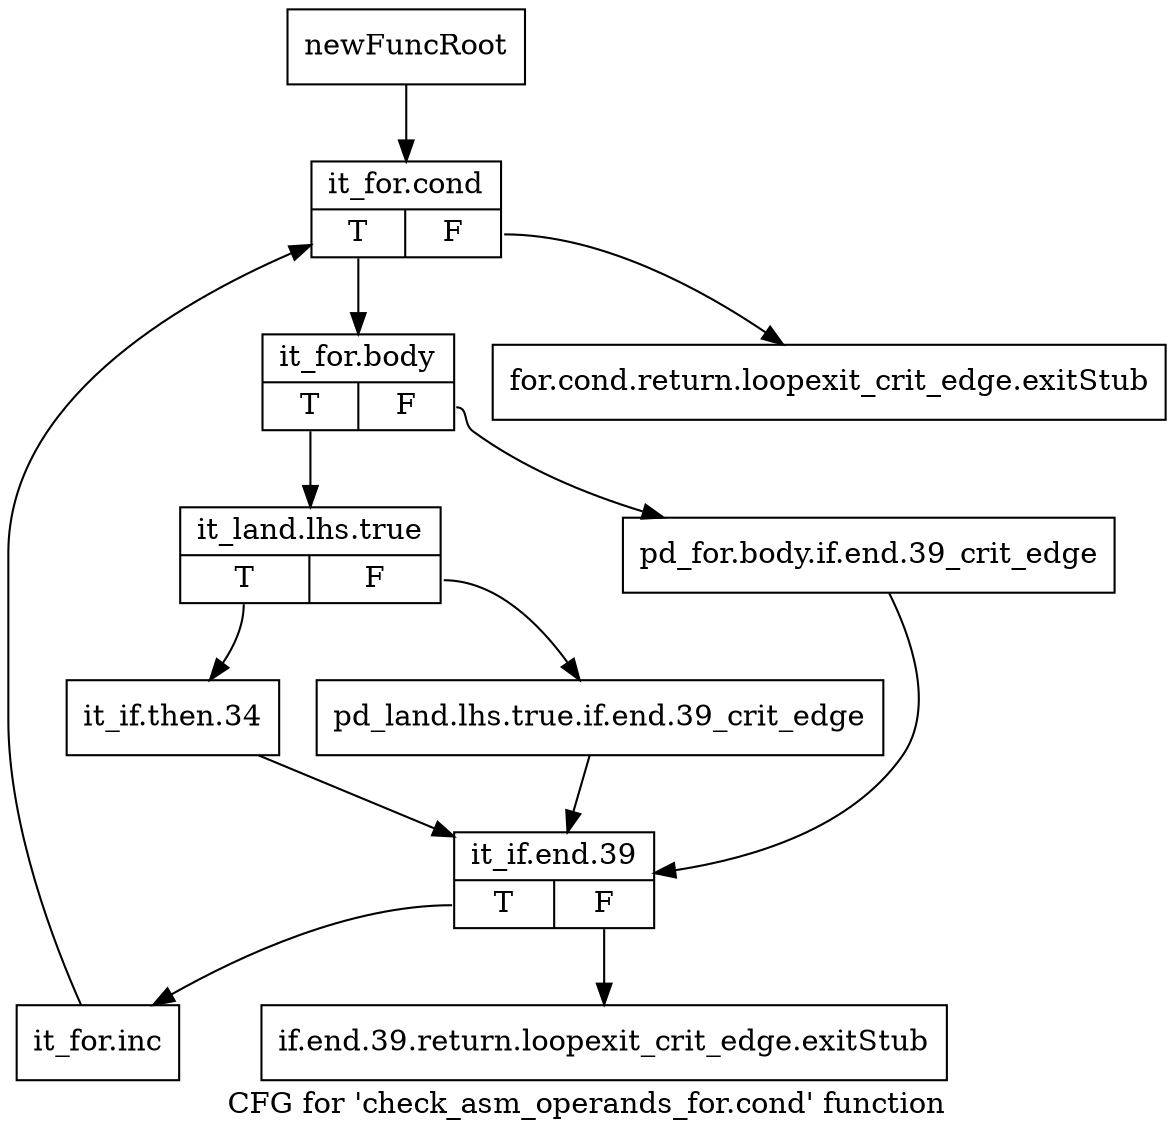 digraph "CFG for 'check_asm_operands_for.cond' function" {
	label="CFG for 'check_asm_operands_for.cond' function";

	Node0xb825d00 [shape=record,label="{newFuncRoot}"];
	Node0xb825d00 -> Node0xb825df0;
	Node0xb825d50 [shape=record,label="{for.cond.return.loopexit_crit_edge.exitStub}"];
	Node0xb825da0 [shape=record,label="{if.end.39.return.loopexit_crit_edge.exitStub}"];
	Node0xb825df0 [shape=record,label="{it_for.cond|{<s0>T|<s1>F}}"];
	Node0xb825df0:s0 -> Node0xb825e40;
	Node0xb825df0:s1 -> Node0xb825d50;
	Node0xb825e40 [shape=record,label="{it_for.body|{<s0>T|<s1>F}}"];
	Node0xb825e40:s0 -> Node0xb825ee0;
	Node0xb825e40:s1 -> Node0xb825e90;
	Node0xb825e90 [shape=record,label="{pd_for.body.if.end.39_crit_edge}"];
	Node0xb825e90 -> Node0xb825fd0;
	Node0xb825ee0 [shape=record,label="{it_land.lhs.true|{<s0>T|<s1>F}}"];
	Node0xb825ee0:s0 -> Node0xb825f80;
	Node0xb825ee0:s1 -> Node0xb825f30;
	Node0xb825f30 [shape=record,label="{pd_land.lhs.true.if.end.39_crit_edge}"];
	Node0xb825f30 -> Node0xb825fd0;
	Node0xb825f80 [shape=record,label="{it_if.then.34}"];
	Node0xb825f80 -> Node0xb825fd0;
	Node0xb825fd0 [shape=record,label="{it_if.end.39|{<s0>T|<s1>F}}"];
	Node0xb825fd0:s0 -> Node0xb826020;
	Node0xb825fd0:s1 -> Node0xb825da0;
	Node0xb826020 [shape=record,label="{it_for.inc}"];
	Node0xb826020 -> Node0xb825df0;
}
